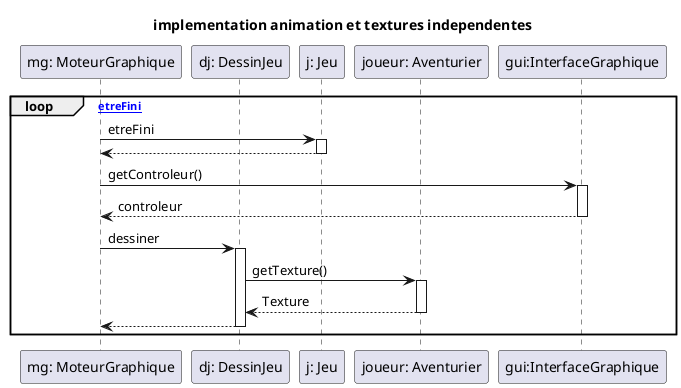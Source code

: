 @startuml
title implementation animation et textures independentes
participant "mg: MoteurGraphique" as moteurJeu
participant "dj: DessinJeu" as dessinJeu
participant "j: Jeu" as jeu
participant "joueur: Aventurier" as joueur
participant "gui:InterfaceGraphique" as gui


    loop [non etreFini]
        moteurJeu -> jeu : etreFini
        activate jeu
        moteurJeu <-- jeu
        deactivate jeu
        moteurJeu -> gui : getControleur()
        activate gui
        moteurJeu <-- gui : controleur
        deactivate gui

        
        deactivate joueur
        deactivate jeu
        moteurJeu -> dessinJeu : dessiner
        activate dessinJeu
        dessinJeu -> joueur : getTexture()
        activate joueur
        dessinJeu <-- joueur : Texture
        deactivate joueur
        moteurJeu <-- dessinJeu
        deactivate dessinJeu
    end

@enduml